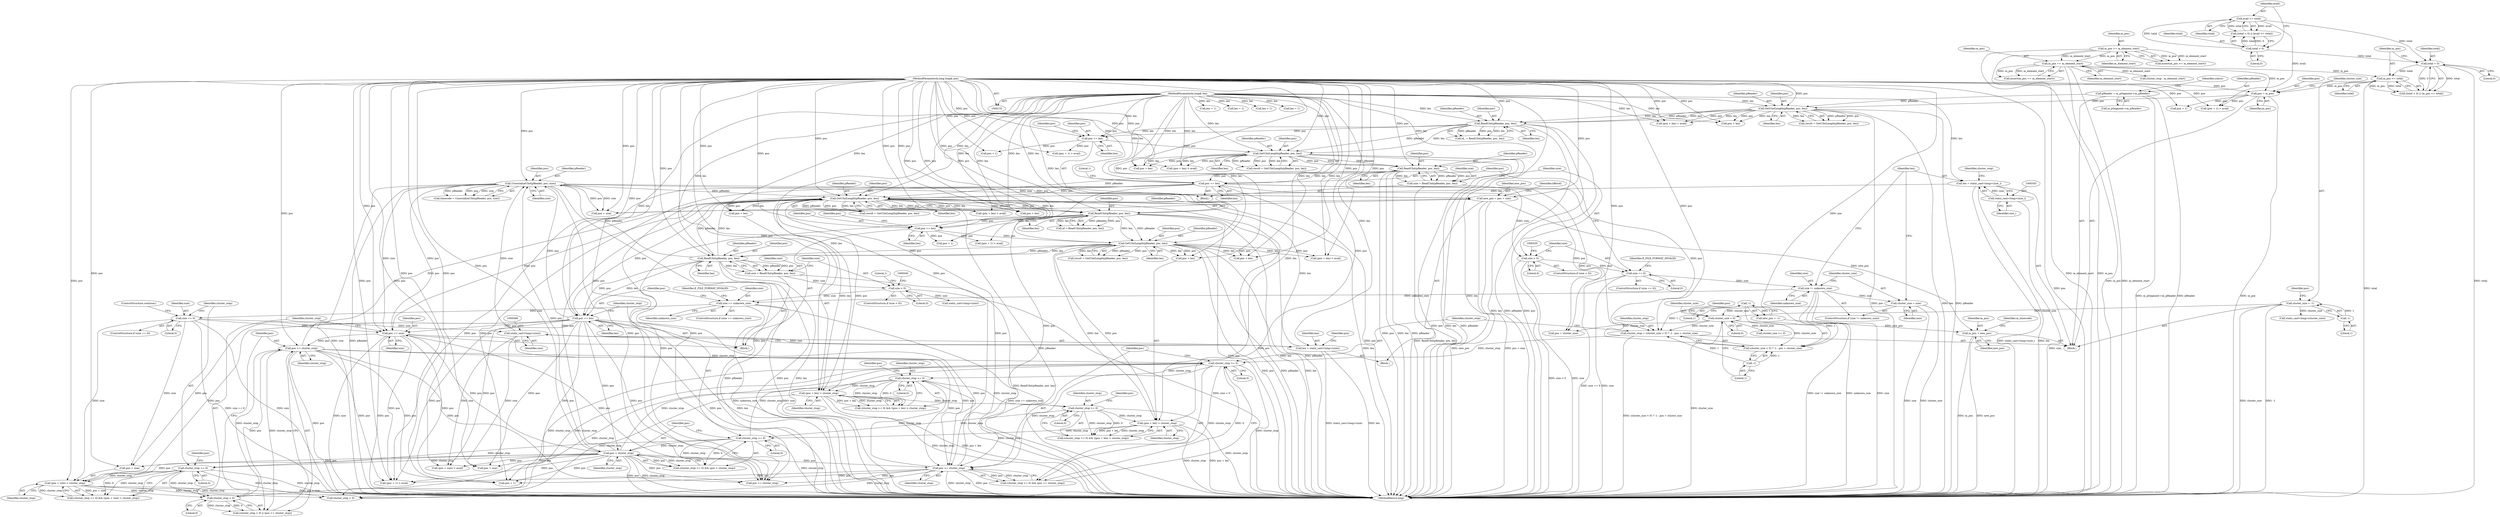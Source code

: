 digraph "1_Android_cc274e2abe8b2a6698a5c47d8aa4bb45f1f9538d_28@integer" {
"1000612" [label="(Call,new_pos = pos + size)"];
"1000600" [label="(Call,UnserializeUInt(pReader, pos, size))"];
"1000530" [label="(Call,ReadUInt(pReader, pos, len))"];
"1000489" [label="(Call,GetUIntLength(pReader, pos, len))"];
"1000444" [label="(Call,ReadUInt(pReader, pos, len))"];
"1000403" [label="(Call,GetUIntLength(pReader, pos, len))"];
"1000310" [label="(Call,ReadUInt(pReader, pos, len))"];
"1000281" [label="(Call,GetUIntLength(pReader, pos, len))"];
"1000246" [label="(Call,ReadUInt(pReader, pos, len))"];
"1000217" [label="(Call,GetUIntLength(pReader, pos, len))"];
"1000156" [label="(Call,pReader = m_pSegment->m_pReader)"];
"1000133" [label="(MethodParameterIn,long long& pos)"];
"1000193" [label="(Call,pos = m_pos)"];
"1000190" [label="(Call,m_pos <= total)"];
"1000149" [label="(Call,m_pos == m_element_start)"];
"1000139" [label="(Call,m_pos >= m_element_start)"];
"1000187" [label="(Call,total < 0)"];
"1000182" [label="(Call,avail <= total)"];
"1000179" [label="(Call,total < 0)"];
"1000134" [label="(MethodParameterIn,long& len)"];
"1000264" [label="(Call,pos += len)"];
"1000640" [label="(Call,pos += size)"];
"1000564" [label="(Call,size == 0)"];
"1000545" [label="(Call,size == unknown_size)"];
"1000535" [label="(Call,size < 0)"];
"1000528" [label="(Call,size = ReadUInt(pReader, pos, len))"];
"1000334" [label="(Call,size != unknown_size)"];
"1000323" [label="(Call,size == 0)"];
"1000315" [label="(Call,size < 0)"];
"1000308" [label="(Call,size = ReadUInt(pReader, pos, len))"];
"1000558" [label="(Call,pos > cluster_stop)"];
"1000550" [label="(Call,pos += len)"];
"1000555" [label="(Call,cluster_stop >= 0)"];
"1000512" [label="(Call,(pos + len) > cluster_stop)"];
"1000509" [label="(Call,cluster_stop >= 0)"];
"1000423" [label="(Call,cluster_stop >= 0)"];
"1000381" [label="(Call,cluster_stop >= 0)"];
"1000648" [label="(Call,pos <= cluster_stop)"];
"1000645" [label="(Call,cluster_stop < 0)"];
"1000570" [label="(Call,cluster_stop >= 0)"];
"1000573" [label="(Call,(pos + size) > cluster_stop)"];
"1000366" [label="(Call,cluster_stop = (cluster_size < 0) ? -1 : pos + cluster_size)"];
"1000372" [label="(Call,-1)"];
"1000359" [label="(Call,-1)"];
"1000328" [label="(Call,pos += len)"];
"1000369" [label="(Call,cluster_size < 0)"];
"1000337" [label="(Call,cluster_size = size)"];
"1000197" [label="(Call,cluster_size = -1)"];
"1000199" [label="(Call,-1)"];
"1000384" [label="(Call,pos >= cluster_stop)"];
"1000426" [label="(Call,(pos + len) > cluster_stop)"];
"1000585" [label="(Call,len = static_cast<long>(size))"];
"1000587" [label="(Call,static_cast<long>(size))"];
"1000340" [label="(Call,len = static_cast<long>(size_))"];
"1000342" [label="(Call,static_cast<long>(size_))"];
"1000472" [label="(Call,pos += len)"];
"1000670" [label="(Call,m_pos = new_pos)"];
"1000249" [label="(Identifier,len)"];
"1000189" [label="(Literal,0)"];
"1000265" [label="(Identifier,pos)"];
"1000482" [label="(Call,len = 1)"];
"1000382" [label="(Identifier,cluster_stop)"];
"1000274" [label="(Call,len = 1)"];
"1000401" [label="(Call,result = GetUIntLength(pReader, pos, len))"];
"1000308" [label="(Call,size = ReadUInt(pReader, pos, len))"];
"1000477" [label="(Call,pos + 1)"];
"1000199" [label="(Call,-1)"];
"1000509" [label="(Call,cluster_stop >= 0)"];
"1000672" [label="(Identifier,new_pos)"];
"1000340" [label="(Call,len = static_cast<long>(size_))"];
"1000197" [label="(Call,cluster_size = -1)"];
"1000547" [label="(Identifier,unknown_size)"];
"1000533" [label="(Identifier,len)"];
"1000371" [label="(Literal,0)"];
"1000375" [label="(Identifier,pos)"];
"1000180" [label="(Identifier,total)"];
"1000551" [label="(Identifier,pos)"];
"1000514" [label="(Identifier,pos)"];
"1000528" [label="(Call,size = ReadUInt(pReader, pos, len))"];
"1000191" [label="(Identifier,m_pos)"];
"1000573" [label="(Call,(pos + size) > cluster_stop)"];
"1000487" [label="(Call,result = GetUIntLength(pReader, pos, len))"];
"1000555" [label="(Call,cluster_stop >= 0)"];
"1000187" [label="(Call,total < 0)"];
"1000383" [label="(Literal,0)"];
"1000577" [label="(Identifier,cluster_stop)"];
"1000492" [label="(Identifier,len)"];
"1000532" [label="(Identifier,pos)"];
"1000158" [label="(Call,m_pSegment->m_pReader)"];
"1000586" [label="(Identifier,len)"];
"1000313" [label="(Identifier,len)"];
"1000336" [label="(Identifier,unknown_size)"];
"1000218" [label="(Identifier,pReader)"];
"1000360" [label="(Literal,1)"];
"1000403" [label="(Call,GetUIntLength(pReader, pos, len))"];
"1000134" [label="(MethodParameterIn,long& len)"];
"1000601" [label="(Identifier,pReader)"];
"1000444" [label="(Call,ReadUInt(pReader, pos, len))"];
"1000330" [label="(Identifier,len)"];
"1000491" [label="(Identifier,pos)"];
"1000139" [label="(Call,m_pos >= m_element_start)"];
"1000314" [label="(ControlStructure,if (size < 0))"];
"1000309" [label="(Identifier,size)"];
"1000614" [label="(Call,pos + size)"];
"1000188" [label="(Identifier,total)"];
"1000591" [label="(Call,(pos + size) > avail)"];
"1000530" [label="(Call,ReadUInt(pReader, pos, len))"];
"1000650" [label="(Identifier,cluster_stop)"];
"1000645" [label="(Call,cluster_stop < 0)"];
"1000513" [label="(Call,pos + len)"];
"1000204" [label="(Call,pos + 1)"];
"1000182" [label="(Call,avail <= total)"];
"1000405" [label="(Identifier,pos)"];
"1000179" [label="(Call,total < 0)"];
"1000359" [label="(Call,-1)"];
"1000435" [label="(Call,pos + len)"];
"1000587" [label="(Call,static_cast<long>(size))"];
"1000478" [label="(Identifier,pos)"];
"1000266" [label="(Identifier,len)"];
"1000565" [label="(Identifier,size)"];
"1000569" [label="(Call,(cluster_stop >= 0) && ((pos + size) > cluster_stop))"];
"1000205" [label="(Identifier,pos)"];
"1000640" [label="(Call,pos += size)"];
"1000311" [label="(Identifier,pReader)"];
"1000603" [label="(Identifier,size)"];
"1000236" [label="(Call,(pos + len) > avail)"];
"1000178" [label="(Call,(total < 0) || (avail <= total))"];
"1000319" [label="(Call,static_cast<long>(cluster_size))"];
"1000422" [label="(Call,(cluster_stop >= 0) && ((pos + len) > cluster_stop))"];
"1000323" [label="(Call,size == 0)"];
"1000677" [label="(Call,cluster_size >= 0)"];
"1000428" [label="(Identifier,pos)"];
"1000531" [label="(Identifier,pReader)"];
"1000536" [label="(Identifier,size)"];
"1000322" [label="(ControlStructure,if (size == 0))"];
"1000150" [label="(Identifier,m_pos)"];
"1000434" [label="(Call,(pos + len) > avail)"];
"1000389" [label="(Call,(pos + 1) > avail)"];
"1000575" [label="(Identifier,pos)"];
"1000370" [label="(Identifier,cluster_size)"];
"1000687" [label="(MethodReturn,long)"];
"1000200" [label="(Literal,1)"];
"1000366" [label="(Call,cluster_stop = (cluster_size < 0) ? -1 : pos + cluster_size)"];
"1000550" [label="(Call,pos += len)"];
"1000546" [label="(Identifier,size)"];
"1000246" [label="(Call,ReadUInt(pReader, pos, len))"];
"1000165" [label="(Identifier,status)"];
"1000217" [label="(Call,GetUIntLength(pReader, pos, len))"];
"1000618" [label="(Identifier,bBlock)"];
"1000344" [label="(Identifier,size_)"];
"1000535" [label="(Call,size < 0)"];
"1000642" [label="(Identifier,size)"];
"1000671" [label="(Identifier,m_pos)"];
"1000201" [label="(Block,)"];
"1000682" [label="(Call,cluster_stop - m_element_start)"];
"1000674" [label="(Identifier,m_timecode)"];
"1000209" [label="(Call,len = 1)"];
"1000329" [label="(Identifier,pos)"];
"1000357" [label="(Call,new_pos = -1)"];
"1000593" [label="(Identifier,pos)"];
"1000613" [label="(Identifier,new_pos)"];
"1000589" [label="(Identifier,size)"];
"1000521" [label="(Call,pos + len)"];
"1000386" [label="(Identifier,cluster_stop)"];
"1000430" [label="(Identifier,cluster_stop)"];
"1000373" [label="(Literal,1)"];
"1000474" [label="(Identifier,len)"];
"1000140" [label="(Identifier,m_pos)"];
"1000446" [label="(Identifier,pos)"];
"1000559" [label="(Identifier,pos)"];
"1000324" [label="(Identifier,size)"];
"1000268" [label="(Call,(pos + 1) > avail)"];
"1000571" [label="(Identifier,cluster_stop)"];
"1000385" [label="(Identifier,pos)"];
"1000184" [label="(Identifier,total)"];
"1000529" [label="(Identifier,size)"];
"1000312" [label="(Identifier,pos)"];
"1000644" [label="(Call,(cluster_stop < 0) || (pos <= cluster_stop))"];
"1000395" [label="(Call,len = 1)"];
"1000279" [label="(Call,result = GetUIntLength(pReader, pos, len))"];
"1000368" [label="(Call,(cluster_size < 0) ? -1 : pos + cluster_size)"];
"1000244" [label="(Call,id_ = ReadUInt(pReader, pos, len))"];
"1000151" [label="(Identifier,m_element_start)"];
"1000315" [label="(Call,size < 0)"];
"1000237" [label="(Call,pos + len)"];
"1000332" [label="(Literal,1)"];
"1000264" [label="(Call,pos += len)"];
"1000537" [label="(Literal,0)"];
"1000374" [label="(Call,pos + cluster_size)"];
"1000425" [label="(Literal,0)"];
"1000325" [label="(Literal,0)"];
"1000585" [label="(Call,len = static_cast<long>(size))"];
"1000270" [label="(Identifier,pos)"];
"1000380" [label="(Call,(cluster_stop >= 0) && (pos >= cluster_stop))"];
"1000564" [label="(Call,size == 0)"];
"1000426" [label="(Call,(pos + len) > cluster_stop)"];
"1000570" [label="(Call,cluster_stop >= 0)"];
"1000133" [label="(MethodParameterIn,long long& pos)"];
"1000141" [label="(Identifier,m_element_start)"];
"1000193" [label="(Call,pos = m_pos)"];
"1000520" [label="(Call,(pos + len) > avail)"];
"1000328" [label="(Call,pos += len)"];
"1000300" [label="(Call,(pos + len) > avail)"];
"1000511" [label="(Literal,0)"];
"1000190" [label="(Call,m_pos <= total)"];
"1000516" [label="(Identifier,cluster_stop)"];
"1000186" [label="(Call,(total < 0) || (m_pos <= total))"];
"1000342" [label="(Call,static_cast<long>(size_))"];
"1000156" [label="(Call,pReader = m_pSegment->m_pReader)"];
"1000406" [label="(Identifier,len)"];
"1000510" [label="(Identifier,cluster_stop)"];
"1000489" [label="(Call,GetUIntLength(pReader, pos, len))"];
"1000335" [label="(Identifier,size)"];
"1000198" [label="(Identifier,cluster_size)"];
"1000192" [label="(Identifier,total)"];
"1000656" [label="(Call,pos <= cluster_stop)"];
"1000310" [label="(Call,ReadUInt(pReader, pos, len))"];
"1000195" [label="(Identifier,m_pos)"];
"1000183" [label="(Identifier,avail)"];
"1000670" [label="(Call,m_pos = new_pos)"];
"1000334" [label="(Call,size != unknown_size)"];
"1000317" [label="(Literal,0)"];
"1000442" [label="(Call,id = ReadUInt(pReader, pos, len))"];
"1000203" [label="(Call,(pos + 1) > avail)"];
"1000574" [label="(Call,pos + size)"];
"1000646" [label="(Identifier,cluster_stop)"];
"1000584" [label="(Block,)"];
"1000316" [label="(Identifier,size)"];
"1000423" [label="(Call,cluster_stop >= 0)"];
"1000248" [label="(Identifier,pos)"];
"1000549" [label="(Identifier,E_FILE_FORMAT_INVALID)"];
"1000338" [label="(Identifier,cluster_size)"];
"1000327" [label="(Identifier,E_FILE_FORMAT_INVALID)"];
"1000556" [label="(Identifier,cluster_stop)"];
"1000641" [label="(Identifier,pos)"];
"1000648" [label="(Call,pos <= cluster_stop)"];
"1000558" [label="(Call,pos > cluster_stop)"];
"1000283" [label="(Identifier,pos)"];
"1000247" [label="(Identifier,pReader)"];
"1000476" [label="(Call,(pos + 1) > avail)"];
"1000563" [label="(ControlStructure,if (size == 0))"];
"1000220" [label="(Identifier,len)"];
"1000138" [label="(Call,assert(m_pos >= m_element_start))"];
"1000600" [label="(Call,UnserializeUInt(pReader, pos, size))"];
"1000219" [label="(Identifier,pos)"];
"1000539" [label="(Call,static_cast<long>(size))"];
"1000602" [label="(Identifier,pos)"];
"1000157" [label="(Identifier,pReader)"];
"1000557" [label="(Literal,0)"];
"1000545" [label="(Call,size == unknown_size)"];
"1000347" [label="(Identifier,cluster_stop)"];
"1000333" [label="(ControlStructure,if (size != unknown_size))"];
"1000447" [label="(Identifier,len)"];
"1000554" [label="(Call,(cluster_stop >= 0) && (pos > cluster_stop))"];
"1000194" [label="(Identifier,pos)"];
"1000560" [label="(Identifier,cluster_stop)"];
"1000369" [label="(Call,cluster_size < 0)"];
"1000649" [label="(Identifier,pos)"];
"1000647" [label="(Literal,0)"];
"1000284" [label="(Identifier,len)"];
"1000512" [label="(Call,(pos + len) > cluster_stop)"];
"1000534" [label="(ControlStructure,if (size < 0))"];
"1000135" [label="(Block,)"];
"1000424" [label="(Identifier,cluster_stop)"];
"1000427" [label="(Call,pos + len)"];
"1000552" [label="(Identifier,len)"];
"1000301" [label="(Call,pos + len)"];
"1000281" [label="(Call,GetUIntLength(pReader, pos, len))"];
"1000390" [label="(Call,pos + 1)"];
"1000269" [label="(Call,pos + 1)"];
"1000367" [label="(Identifier,cluster_stop)"];
"1000282" [label="(Identifier,pReader)"];
"1000149" [label="(Call,m_pos == m_element_start)"];
"1000566" [label="(Literal,0)"];
"1000339" [label="(Identifier,size)"];
"1000598" [label="(Call,timecode = UnserializeUInt(pReader, pos, size))"];
"1000544" [label="(ControlStructure,if (size == unknown_size))"];
"1000592" [label="(Call,pos + size)"];
"1000378" [label="(Block,)"];
"1000472" [label="(Call,pos += len)"];
"1000445" [label="(Identifier,pReader)"];
"1000337" [label="(Call,cluster_size = size)"];
"1000372" [label="(Call,-1)"];
"1000181" [label="(Literal,0)"];
"1000404" [label="(Identifier,pReader)"];
"1000612" [label="(Call,new_pos = pos + size)"];
"1000543" [label="(Literal,1)"];
"1000384" [label="(Call,pos >= cluster_stop)"];
"1000341" [label="(Identifier,len)"];
"1000381" [label="(Call,cluster_stop >= 0)"];
"1000508" [label="(Call,(cluster_stop >= 0) && ((pos + len) > cluster_stop))"];
"1000148" [label="(Call,assert(m_pos == m_element_start))"];
"1000572" [label="(Literal,0)"];
"1000567" [label="(ControlStructure,continue;)"];
"1000473" [label="(Identifier,pos)"];
"1000653" [label="(Call,cluster_stop < 0)"];
"1000215" [label="(Call,result = GetUIntLength(pReader, pos, len))"];
"1000490" [label="(Identifier,pReader)"];
"1000612" -> "1000584"  [label="AST: "];
"1000612" -> "1000614"  [label="CFG: "];
"1000613" -> "1000612"  [label="AST: "];
"1000614" -> "1000612"  [label="AST: "];
"1000618" -> "1000612"  [label="CFG: "];
"1000612" -> "1000687"  [label="DDG: pos + size"];
"1000612" -> "1000687"  [label="DDG: new_pos"];
"1000600" -> "1000612"  [label="DDG: pos"];
"1000600" -> "1000612"  [label="DDG: size"];
"1000133" -> "1000612"  [label="DDG: pos"];
"1000612" -> "1000670"  [label="DDG: new_pos"];
"1000600" -> "1000598"  [label="AST: "];
"1000600" -> "1000603"  [label="CFG: "];
"1000601" -> "1000600"  [label="AST: "];
"1000602" -> "1000600"  [label="AST: "];
"1000603" -> "1000600"  [label="AST: "];
"1000598" -> "1000600"  [label="CFG: "];
"1000600" -> "1000687"  [label="DDG: pos"];
"1000600" -> "1000687"  [label="DDG: size"];
"1000600" -> "1000687"  [label="DDG: pReader"];
"1000600" -> "1000403"  [label="DDG: pReader"];
"1000600" -> "1000598"  [label="DDG: pReader"];
"1000600" -> "1000598"  [label="DDG: pos"];
"1000600" -> "1000598"  [label="DDG: size"];
"1000530" -> "1000600"  [label="DDG: pReader"];
"1000133" -> "1000600"  [label="DDG: pos"];
"1000558" -> "1000600"  [label="DDG: pos"];
"1000550" -> "1000600"  [label="DDG: pos"];
"1000587" -> "1000600"  [label="DDG: size"];
"1000600" -> "1000614"  [label="DDG: pos"];
"1000600" -> "1000614"  [label="DDG: size"];
"1000600" -> "1000640"  [label="DDG: size"];
"1000600" -> "1000640"  [label="DDG: pos"];
"1000600" -> "1000656"  [label="DDG: pos"];
"1000530" -> "1000528"  [label="AST: "];
"1000530" -> "1000533"  [label="CFG: "];
"1000531" -> "1000530"  [label="AST: "];
"1000532" -> "1000530"  [label="AST: "];
"1000533" -> "1000530"  [label="AST: "];
"1000528" -> "1000530"  [label="CFG: "];
"1000530" -> "1000687"  [label="DDG: len"];
"1000530" -> "1000687"  [label="DDG: pReader"];
"1000530" -> "1000687"  [label="DDG: pos"];
"1000530" -> "1000403"  [label="DDG: pReader"];
"1000530" -> "1000403"  [label="DDG: len"];
"1000530" -> "1000528"  [label="DDG: pReader"];
"1000530" -> "1000528"  [label="DDG: pos"];
"1000530" -> "1000528"  [label="DDG: len"];
"1000489" -> "1000530"  [label="DDG: pReader"];
"1000489" -> "1000530"  [label="DDG: pos"];
"1000489" -> "1000530"  [label="DDG: len"];
"1000133" -> "1000530"  [label="DDG: pos"];
"1000134" -> "1000530"  [label="DDG: len"];
"1000530" -> "1000550"  [label="DDG: len"];
"1000530" -> "1000550"  [label="DDG: pos"];
"1000489" -> "1000487"  [label="AST: "];
"1000489" -> "1000492"  [label="CFG: "];
"1000490" -> "1000489"  [label="AST: "];
"1000491" -> "1000489"  [label="AST: "];
"1000492" -> "1000489"  [label="AST: "];
"1000487" -> "1000489"  [label="CFG: "];
"1000489" -> "1000687"  [label="DDG: pos"];
"1000489" -> "1000687"  [label="DDG: pReader"];
"1000489" -> "1000687"  [label="DDG: len"];
"1000489" -> "1000487"  [label="DDG: pReader"];
"1000489" -> "1000487"  [label="DDG: pos"];
"1000489" -> "1000487"  [label="DDG: len"];
"1000444" -> "1000489"  [label="DDG: pReader"];
"1000444" -> "1000489"  [label="DDG: len"];
"1000133" -> "1000489"  [label="DDG: pos"];
"1000472" -> "1000489"  [label="DDG: pos"];
"1000134" -> "1000489"  [label="DDG: len"];
"1000489" -> "1000512"  [label="DDG: pos"];
"1000489" -> "1000512"  [label="DDG: len"];
"1000489" -> "1000513"  [label="DDG: pos"];
"1000489" -> "1000513"  [label="DDG: len"];
"1000489" -> "1000520"  [label="DDG: pos"];
"1000489" -> "1000520"  [label="DDG: len"];
"1000489" -> "1000521"  [label="DDG: pos"];
"1000489" -> "1000521"  [label="DDG: len"];
"1000444" -> "1000442"  [label="AST: "];
"1000444" -> "1000447"  [label="CFG: "];
"1000445" -> "1000444"  [label="AST: "];
"1000446" -> "1000444"  [label="AST: "];
"1000447" -> "1000444"  [label="AST: "];
"1000442" -> "1000444"  [label="CFG: "];
"1000444" -> "1000687"  [label="DDG: pos"];
"1000444" -> "1000687"  [label="DDG: len"];
"1000444" -> "1000687"  [label="DDG: pReader"];
"1000444" -> "1000442"  [label="DDG: pReader"];
"1000444" -> "1000442"  [label="DDG: pos"];
"1000444" -> "1000442"  [label="DDG: len"];
"1000403" -> "1000444"  [label="DDG: pReader"];
"1000403" -> "1000444"  [label="DDG: pos"];
"1000403" -> "1000444"  [label="DDG: len"];
"1000133" -> "1000444"  [label="DDG: pos"];
"1000134" -> "1000444"  [label="DDG: len"];
"1000444" -> "1000472"  [label="DDG: len"];
"1000444" -> "1000472"  [label="DDG: pos"];
"1000444" -> "1000656"  [label="DDG: pos"];
"1000403" -> "1000401"  [label="AST: "];
"1000403" -> "1000406"  [label="CFG: "];
"1000404" -> "1000403"  [label="AST: "];
"1000405" -> "1000403"  [label="AST: "];
"1000406" -> "1000403"  [label="AST: "];
"1000401" -> "1000403"  [label="CFG: "];
"1000403" -> "1000687"  [label="DDG: pos"];
"1000403" -> "1000687"  [label="DDG: pReader"];
"1000403" -> "1000687"  [label="DDG: len"];
"1000403" -> "1000401"  [label="DDG: pReader"];
"1000403" -> "1000401"  [label="DDG: pos"];
"1000403" -> "1000401"  [label="DDG: len"];
"1000310" -> "1000403"  [label="DDG: pReader"];
"1000133" -> "1000403"  [label="DDG: pos"];
"1000640" -> "1000403"  [label="DDG: pos"];
"1000648" -> "1000403"  [label="DDG: pos"];
"1000384" -> "1000403"  [label="DDG: pos"];
"1000558" -> "1000403"  [label="DDG: pos"];
"1000328" -> "1000403"  [label="DDG: pos"];
"1000550" -> "1000403"  [label="DDG: pos"];
"1000585" -> "1000403"  [label="DDG: len"];
"1000340" -> "1000403"  [label="DDG: len"];
"1000134" -> "1000403"  [label="DDG: len"];
"1000403" -> "1000426"  [label="DDG: pos"];
"1000403" -> "1000426"  [label="DDG: len"];
"1000403" -> "1000427"  [label="DDG: pos"];
"1000403" -> "1000427"  [label="DDG: len"];
"1000403" -> "1000434"  [label="DDG: pos"];
"1000403" -> "1000434"  [label="DDG: len"];
"1000403" -> "1000435"  [label="DDG: pos"];
"1000403" -> "1000435"  [label="DDG: len"];
"1000310" -> "1000308"  [label="AST: "];
"1000310" -> "1000313"  [label="CFG: "];
"1000311" -> "1000310"  [label="AST: "];
"1000312" -> "1000310"  [label="AST: "];
"1000313" -> "1000310"  [label="AST: "];
"1000308" -> "1000310"  [label="CFG: "];
"1000310" -> "1000687"  [label="DDG: pos"];
"1000310" -> "1000687"  [label="DDG: len"];
"1000310" -> "1000687"  [label="DDG: pReader"];
"1000310" -> "1000308"  [label="DDG: pReader"];
"1000310" -> "1000308"  [label="DDG: pos"];
"1000310" -> "1000308"  [label="DDG: len"];
"1000281" -> "1000310"  [label="DDG: pReader"];
"1000281" -> "1000310"  [label="DDG: pos"];
"1000281" -> "1000310"  [label="DDG: len"];
"1000133" -> "1000310"  [label="DDG: pos"];
"1000134" -> "1000310"  [label="DDG: len"];
"1000310" -> "1000328"  [label="DDG: len"];
"1000310" -> "1000328"  [label="DDG: pos"];
"1000281" -> "1000279"  [label="AST: "];
"1000281" -> "1000284"  [label="CFG: "];
"1000282" -> "1000281"  [label="AST: "];
"1000283" -> "1000281"  [label="AST: "];
"1000284" -> "1000281"  [label="AST: "];
"1000279" -> "1000281"  [label="CFG: "];
"1000281" -> "1000687"  [label="DDG: pReader"];
"1000281" -> "1000687"  [label="DDG: len"];
"1000281" -> "1000687"  [label="DDG: pos"];
"1000281" -> "1000279"  [label="DDG: pReader"];
"1000281" -> "1000279"  [label="DDG: pos"];
"1000281" -> "1000279"  [label="DDG: len"];
"1000246" -> "1000281"  [label="DDG: pReader"];
"1000246" -> "1000281"  [label="DDG: len"];
"1000133" -> "1000281"  [label="DDG: pos"];
"1000264" -> "1000281"  [label="DDG: pos"];
"1000134" -> "1000281"  [label="DDG: len"];
"1000281" -> "1000300"  [label="DDG: pos"];
"1000281" -> "1000300"  [label="DDG: len"];
"1000281" -> "1000301"  [label="DDG: pos"];
"1000281" -> "1000301"  [label="DDG: len"];
"1000246" -> "1000244"  [label="AST: "];
"1000246" -> "1000249"  [label="CFG: "];
"1000247" -> "1000246"  [label="AST: "];
"1000248" -> "1000246"  [label="AST: "];
"1000249" -> "1000246"  [label="AST: "];
"1000244" -> "1000246"  [label="CFG: "];
"1000246" -> "1000687"  [label="DDG: pos"];
"1000246" -> "1000687"  [label="DDG: pReader"];
"1000246" -> "1000687"  [label="DDG: len"];
"1000246" -> "1000244"  [label="DDG: pReader"];
"1000246" -> "1000244"  [label="DDG: pos"];
"1000246" -> "1000244"  [label="DDG: len"];
"1000217" -> "1000246"  [label="DDG: pReader"];
"1000217" -> "1000246"  [label="DDG: pos"];
"1000217" -> "1000246"  [label="DDG: len"];
"1000133" -> "1000246"  [label="DDG: pos"];
"1000134" -> "1000246"  [label="DDG: len"];
"1000246" -> "1000264"  [label="DDG: len"];
"1000246" -> "1000264"  [label="DDG: pos"];
"1000217" -> "1000215"  [label="AST: "];
"1000217" -> "1000220"  [label="CFG: "];
"1000218" -> "1000217"  [label="AST: "];
"1000219" -> "1000217"  [label="AST: "];
"1000220" -> "1000217"  [label="AST: "];
"1000215" -> "1000217"  [label="CFG: "];
"1000217" -> "1000687"  [label="DDG: pos"];
"1000217" -> "1000687"  [label="DDG: pReader"];
"1000217" -> "1000687"  [label="DDG: len"];
"1000217" -> "1000215"  [label="DDG: pReader"];
"1000217" -> "1000215"  [label="DDG: pos"];
"1000217" -> "1000215"  [label="DDG: len"];
"1000156" -> "1000217"  [label="DDG: pReader"];
"1000133" -> "1000217"  [label="DDG: pos"];
"1000193" -> "1000217"  [label="DDG: pos"];
"1000134" -> "1000217"  [label="DDG: len"];
"1000217" -> "1000236"  [label="DDG: pos"];
"1000217" -> "1000236"  [label="DDG: len"];
"1000217" -> "1000237"  [label="DDG: pos"];
"1000217" -> "1000237"  [label="DDG: len"];
"1000156" -> "1000135"  [label="AST: "];
"1000156" -> "1000158"  [label="CFG: "];
"1000157" -> "1000156"  [label="AST: "];
"1000158" -> "1000156"  [label="AST: "];
"1000165" -> "1000156"  [label="CFG: "];
"1000156" -> "1000687"  [label="DDG: pReader"];
"1000156" -> "1000687"  [label="DDG: m_pSegment->m_pReader"];
"1000133" -> "1000132"  [label="AST: "];
"1000133" -> "1000687"  [label="DDG: pos"];
"1000133" -> "1000193"  [label="DDG: pos"];
"1000133" -> "1000203"  [label="DDG: pos"];
"1000133" -> "1000204"  [label="DDG: pos"];
"1000133" -> "1000236"  [label="DDG: pos"];
"1000133" -> "1000237"  [label="DDG: pos"];
"1000133" -> "1000264"  [label="DDG: pos"];
"1000133" -> "1000268"  [label="DDG: pos"];
"1000133" -> "1000269"  [label="DDG: pos"];
"1000133" -> "1000300"  [label="DDG: pos"];
"1000133" -> "1000301"  [label="DDG: pos"];
"1000133" -> "1000328"  [label="DDG: pos"];
"1000133" -> "1000366"  [label="DDG: pos"];
"1000133" -> "1000368"  [label="DDG: pos"];
"1000133" -> "1000374"  [label="DDG: pos"];
"1000133" -> "1000384"  [label="DDG: pos"];
"1000133" -> "1000389"  [label="DDG: pos"];
"1000133" -> "1000390"  [label="DDG: pos"];
"1000133" -> "1000426"  [label="DDG: pos"];
"1000133" -> "1000427"  [label="DDG: pos"];
"1000133" -> "1000434"  [label="DDG: pos"];
"1000133" -> "1000435"  [label="DDG: pos"];
"1000133" -> "1000472"  [label="DDG: pos"];
"1000133" -> "1000476"  [label="DDG: pos"];
"1000133" -> "1000477"  [label="DDG: pos"];
"1000133" -> "1000512"  [label="DDG: pos"];
"1000133" -> "1000513"  [label="DDG: pos"];
"1000133" -> "1000520"  [label="DDG: pos"];
"1000133" -> "1000521"  [label="DDG: pos"];
"1000133" -> "1000550"  [label="DDG: pos"];
"1000133" -> "1000558"  [label="DDG: pos"];
"1000133" -> "1000573"  [label="DDG: pos"];
"1000133" -> "1000574"  [label="DDG: pos"];
"1000133" -> "1000591"  [label="DDG: pos"];
"1000133" -> "1000592"  [label="DDG: pos"];
"1000133" -> "1000614"  [label="DDG: pos"];
"1000133" -> "1000640"  [label="DDG: pos"];
"1000133" -> "1000648"  [label="DDG: pos"];
"1000133" -> "1000656"  [label="DDG: pos"];
"1000193" -> "1000135"  [label="AST: "];
"1000193" -> "1000195"  [label="CFG: "];
"1000194" -> "1000193"  [label="AST: "];
"1000195" -> "1000193"  [label="AST: "];
"1000198" -> "1000193"  [label="CFG: "];
"1000193" -> "1000687"  [label="DDG: m_pos"];
"1000190" -> "1000193"  [label="DDG: m_pos"];
"1000149" -> "1000193"  [label="DDG: m_pos"];
"1000193" -> "1000203"  [label="DDG: pos"];
"1000193" -> "1000204"  [label="DDG: pos"];
"1000190" -> "1000186"  [label="AST: "];
"1000190" -> "1000192"  [label="CFG: "];
"1000191" -> "1000190"  [label="AST: "];
"1000192" -> "1000190"  [label="AST: "];
"1000186" -> "1000190"  [label="CFG: "];
"1000190" -> "1000687"  [label="DDG: total"];
"1000190" -> "1000186"  [label="DDG: m_pos"];
"1000190" -> "1000186"  [label="DDG: total"];
"1000149" -> "1000190"  [label="DDG: m_pos"];
"1000187" -> "1000190"  [label="DDG: total"];
"1000149" -> "1000148"  [label="AST: "];
"1000149" -> "1000151"  [label="CFG: "];
"1000150" -> "1000149"  [label="AST: "];
"1000151" -> "1000149"  [label="AST: "];
"1000148" -> "1000149"  [label="CFG: "];
"1000149" -> "1000687"  [label="DDG: m_element_start"];
"1000149" -> "1000687"  [label="DDG: m_pos"];
"1000149" -> "1000148"  [label="DDG: m_pos"];
"1000149" -> "1000148"  [label="DDG: m_element_start"];
"1000139" -> "1000149"  [label="DDG: m_pos"];
"1000139" -> "1000149"  [label="DDG: m_element_start"];
"1000149" -> "1000682"  [label="DDG: m_element_start"];
"1000139" -> "1000138"  [label="AST: "];
"1000139" -> "1000141"  [label="CFG: "];
"1000140" -> "1000139"  [label="AST: "];
"1000141" -> "1000139"  [label="AST: "];
"1000138" -> "1000139"  [label="CFG: "];
"1000139" -> "1000687"  [label="DDG: m_element_start"];
"1000139" -> "1000687"  [label="DDG: m_pos"];
"1000139" -> "1000138"  [label="DDG: m_pos"];
"1000139" -> "1000138"  [label="DDG: m_element_start"];
"1000187" -> "1000186"  [label="AST: "];
"1000187" -> "1000189"  [label="CFG: "];
"1000188" -> "1000187"  [label="AST: "];
"1000189" -> "1000187"  [label="AST: "];
"1000191" -> "1000187"  [label="CFG: "];
"1000186" -> "1000187"  [label="CFG: "];
"1000187" -> "1000687"  [label="DDG: total"];
"1000187" -> "1000186"  [label="DDG: total"];
"1000187" -> "1000186"  [label="DDG: 0"];
"1000182" -> "1000187"  [label="DDG: total"];
"1000179" -> "1000187"  [label="DDG: total"];
"1000182" -> "1000178"  [label="AST: "];
"1000182" -> "1000184"  [label="CFG: "];
"1000183" -> "1000182"  [label="AST: "];
"1000184" -> "1000182"  [label="AST: "];
"1000178" -> "1000182"  [label="CFG: "];
"1000182" -> "1000178"  [label="DDG: avail"];
"1000182" -> "1000178"  [label="DDG: total"];
"1000179" -> "1000182"  [label="DDG: total"];
"1000182" -> "1000203"  [label="DDG: avail"];
"1000179" -> "1000178"  [label="AST: "];
"1000179" -> "1000181"  [label="CFG: "];
"1000180" -> "1000179"  [label="AST: "];
"1000181" -> "1000179"  [label="AST: "];
"1000183" -> "1000179"  [label="CFG: "];
"1000178" -> "1000179"  [label="CFG: "];
"1000179" -> "1000178"  [label="DDG: total"];
"1000179" -> "1000178"  [label="DDG: 0"];
"1000134" -> "1000132"  [label="AST: "];
"1000134" -> "1000687"  [label="DDG: len"];
"1000134" -> "1000209"  [label="DDG: len"];
"1000134" -> "1000236"  [label="DDG: len"];
"1000134" -> "1000237"  [label="DDG: len"];
"1000134" -> "1000264"  [label="DDG: len"];
"1000134" -> "1000274"  [label="DDG: len"];
"1000134" -> "1000300"  [label="DDG: len"];
"1000134" -> "1000301"  [label="DDG: len"];
"1000134" -> "1000328"  [label="DDG: len"];
"1000134" -> "1000340"  [label="DDG: len"];
"1000134" -> "1000395"  [label="DDG: len"];
"1000134" -> "1000426"  [label="DDG: len"];
"1000134" -> "1000427"  [label="DDG: len"];
"1000134" -> "1000434"  [label="DDG: len"];
"1000134" -> "1000435"  [label="DDG: len"];
"1000134" -> "1000472"  [label="DDG: len"];
"1000134" -> "1000482"  [label="DDG: len"];
"1000134" -> "1000512"  [label="DDG: len"];
"1000134" -> "1000513"  [label="DDG: len"];
"1000134" -> "1000520"  [label="DDG: len"];
"1000134" -> "1000521"  [label="DDG: len"];
"1000134" -> "1000550"  [label="DDG: len"];
"1000134" -> "1000585"  [label="DDG: len"];
"1000264" -> "1000201"  [label="AST: "];
"1000264" -> "1000266"  [label="CFG: "];
"1000265" -> "1000264"  [label="AST: "];
"1000266" -> "1000264"  [label="AST: "];
"1000270" -> "1000264"  [label="CFG: "];
"1000264" -> "1000268"  [label="DDG: pos"];
"1000264" -> "1000269"  [label="DDG: pos"];
"1000640" -> "1000378"  [label="AST: "];
"1000640" -> "1000642"  [label="CFG: "];
"1000641" -> "1000640"  [label="AST: "];
"1000642" -> "1000640"  [label="AST: "];
"1000646" -> "1000640"  [label="CFG: "];
"1000640" -> "1000687"  [label="DDG: pos"];
"1000640" -> "1000687"  [label="DDG: size"];
"1000640" -> "1000384"  [label="DDG: pos"];
"1000640" -> "1000389"  [label="DDG: pos"];
"1000640" -> "1000390"  [label="DDG: pos"];
"1000564" -> "1000640"  [label="DDG: size"];
"1000558" -> "1000640"  [label="DDG: pos"];
"1000550" -> "1000640"  [label="DDG: pos"];
"1000640" -> "1000648"  [label="DDG: pos"];
"1000640" -> "1000656"  [label="DDG: pos"];
"1000564" -> "1000563"  [label="AST: "];
"1000564" -> "1000566"  [label="CFG: "];
"1000565" -> "1000564"  [label="AST: "];
"1000566" -> "1000564"  [label="AST: "];
"1000567" -> "1000564"  [label="CFG: "];
"1000571" -> "1000564"  [label="CFG: "];
"1000564" -> "1000687"  [label="DDG: size"];
"1000564" -> "1000687"  [label="DDG: size == 0"];
"1000545" -> "1000564"  [label="DDG: size"];
"1000564" -> "1000573"  [label="DDG: size"];
"1000564" -> "1000574"  [label="DDG: size"];
"1000564" -> "1000587"  [label="DDG: size"];
"1000545" -> "1000544"  [label="AST: "];
"1000545" -> "1000547"  [label="CFG: "];
"1000546" -> "1000545"  [label="AST: "];
"1000547" -> "1000545"  [label="AST: "];
"1000549" -> "1000545"  [label="CFG: "];
"1000551" -> "1000545"  [label="CFG: "];
"1000545" -> "1000687"  [label="DDG: size"];
"1000545" -> "1000687"  [label="DDG: size == unknown_size"];
"1000545" -> "1000687"  [label="DDG: unknown_size"];
"1000535" -> "1000545"  [label="DDG: size"];
"1000334" -> "1000545"  [label="DDG: unknown_size"];
"1000535" -> "1000534"  [label="AST: "];
"1000535" -> "1000537"  [label="CFG: "];
"1000536" -> "1000535"  [label="AST: "];
"1000537" -> "1000535"  [label="AST: "];
"1000540" -> "1000535"  [label="CFG: "];
"1000543" -> "1000535"  [label="CFG: "];
"1000535" -> "1000687"  [label="DDG: size < 0"];
"1000528" -> "1000535"  [label="DDG: size"];
"1000535" -> "1000539"  [label="DDG: size"];
"1000528" -> "1000378"  [label="AST: "];
"1000529" -> "1000528"  [label="AST: "];
"1000536" -> "1000528"  [label="CFG: "];
"1000528" -> "1000687"  [label="DDG: ReadUInt(pReader, pos, len)"];
"1000334" -> "1000333"  [label="AST: "];
"1000334" -> "1000336"  [label="CFG: "];
"1000335" -> "1000334"  [label="AST: "];
"1000336" -> "1000334"  [label="AST: "];
"1000338" -> "1000334"  [label="CFG: "];
"1000341" -> "1000334"  [label="CFG: "];
"1000334" -> "1000687"  [label="DDG: size != unknown_size"];
"1000334" -> "1000687"  [label="DDG: unknown_size"];
"1000334" -> "1000687"  [label="DDG: size"];
"1000323" -> "1000334"  [label="DDG: size"];
"1000334" -> "1000337"  [label="DDG: size"];
"1000323" -> "1000322"  [label="AST: "];
"1000323" -> "1000325"  [label="CFG: "];
"1000324" -> "1000323"  [label="AST: "];
"1000325" -> "1000323"  [label="AST: "];
"1000327" -> "1000323"  [label="CFG: "];
"1000329" -> "1000323"  [label="CFG: "];
"1000323" -> "1000687"  [label="DDG: size"];
"1000323" -> "1000687"  [label="DDG: size == 0"];
"1000315" -> "1000323"  [label="DDG: size"];
"1000315" -> "1000314"  [label="AST: "];
"1000315" -> "1000317"  [label="CFG: "];
"1000316" -> "1000315"  [label="AST: "];
"1000317" -> "1000315"  [label="AST: "];
"1000320" -> "1000315"  [label="CFG: "];
"1000324" -> "1000315"  [label="CFG: "];
"1000315" -> "1000687"  [label="DDG: size < 0"];
"1000315" -> "1000687"  [label="DDG: size"];
"1000308" -> "1000315"  [label="DDG: size"];
"1000308" -> "1000201"  [label="AST: "];
"1000309" -> "1000308"  [label="AST: "];
"1000316" -> "1000308"  [label="CFG: "];
"1000308" -> "1000687"  [label="DDG: ReadUInt(pReader, pos, len)"];
"1000558" -> "1000554"  [label="AST: "];
"1000558" -> "1000560"  [label="CFG: "];
"1000559" -> "1000558"  [label="AST: "];
"1000560" -> "1000558"  [label="AST: "];
"1000554" -> "1000558"  [label="CFG: "];
"1000558" -> "1000687"  [label="DDG: cluster_stop"];
"1000558" -> "1000687"  [label="DDG: pos"];
"1000558" -> "1000381"  [label="DDG: cluster_stop"];
"1000558" -> "1000384"  [label="DDG: pos"];
"1000558" -> "1000389"  [label="DDG: pos"];
"1000558" -> "1000390"  [label="DDG: pos"];
"1000558" -> "1000554"  [label="DDG: pos"];
"1000558" -> "1000554"  [label="DDG: cluster_stop"];
"1000550" -> "1000558"  [label="DDG: pos"];
"1000555" -> "1000558"  [label="DDG: cluster_stop"];
"1000558" -> "1000570"  [label="DDG: cluster_stop"];
"1000558" -> "1000573"  [label="DDG: pos"];
"1000558" -> "1000574"  [label="DDG: pos"];
"1000558" -> "1000591"  [label="DDG: pos"];
"1000558" -> "1000592"  [label="DDG: pos"];
"1000558" -> "1000656"  [label="DDG: pos"];
"1000550" -> "1000378"  [label="AST: "];
"1000550" -> "1000552"  [label="CFG: "];
"1000551" -> "1000550"  [label="AST: "];
"1000552" -> "1000550"  [label="AST: "];
"1000556" -> "1000550"  [label="CFG: "];
"1000550" -> "1000687"  [label="DDG: pos"];
"1000550" -> "1000687"  [label="DDG: len"];
"1000550" -> "1000384"  [label="DDG: pos"];
"1000550" -> "1000389"  [label="DDG: pos"];
"1000550" -> "1000390"  [label="DDG: pos"];
"1000550" -> "1000573"  [label="DDG: pos"];
"1000550" -> "1000574"  [label="DDG: pos"];
"1000550" -> "1000591"  [label="DDG: pos"];
"1000550" -> "1000592"  [label="DDG: pos"];
"1000550" -> "1000656"  [label="DDG: pos"];
"1000555" -> "1000554"  [label="AST: "];
"1000555" -> "1000557"  [label="CFG: "];
"1000556" -> "1000555"  [label="AST: "];
"1000557" -> "1000555"  [label="AST: "];
"1000559" -> "1000555"  [label="CFG: "];
"1000554" -> "1000555"  [label="CFG: "];
"1000555" -> "1000687"  [label="DDG: cluster_stop"];
"1000555" -> "1000381"  [label="DDG: cluster_stop"];
"1000555" -> "1000554"  [label="DDG: cluster_stop"];
"1000555" -> "1000554"  [label="DDG: 0"];
"1000512" -> "1000555"  [label="DDG: cluster_stop"];
"1000509" -> "1000555"  [label="DDG: cluster_stop"];
"1000555" -> "1000570"  [label="DDG: cluster_stop"];
"1000512" -> "1000508"  [label="AST: "];
"1000512" -> "1000516"  [label="CFG: "];
"1000513" -> "1000512"  [label="AST: "];
"1000516" -> "1000512"  [label="AST: "];
"1000508" -> "1000512"  [label="CFG: "];
"1000512" -> "1000687"  [label="DDG: pos + len"];
"1000512" -> "1000687"  [label="DDG: cluster_stop"];
"1000512" -> "1000508"  [label="DDG: pos + len"];
"1000512" -> "1000508"  [label="DDG: cluster_stop"];
"1000509" -> "1000512"  [label="DDG: cluster_stop"];
"1000509" -> "1000508"  [label="AST: "];
"1000509" -> "1000511"  [label="CFG: "];
"1000510" -> "1000509"  [label="AST: "];
"1000511" -> "1000509"  [label="AST: "];
"1000514" -> "1000509"  [label="CFG: "];
"1000508" -> "1000509"  [label="CFG: "];
"1000509" -> "1000687"  [label="DDG: cluster_stop"];
"1000509" -> "1000508"  [label="DDG: cluster_stop"];
"1000509" -> "1000508"  [label="DDG: 0"];
"1000423" -> "1000509"  [label="DDG: cluster_stop"];
"1000426" -> "1000509"  [label="DDG: cluster_stop"];
"1000423" -> "1000422"  [label="AST: "];
"1000423" -> "1000425"  [label="CFG: "];
"1000424" -> "1000423"  [label="AST: "];
"1000425" -> "1000423"  [label="AST: "];
"1000428" -> "1000423"  [label="CFG: "];
"1000422" -> "1000423"  [label="CFG: "];
"1000423" -> "1000687"  [label="DDG: cluster_stop"];
"1000423" -> "1000422"  [label="DDG: cluster_stop"];
"1000423" -> "1000422"  [label="DDG: 0"];
"1000381" -> "1000423"  [label="DDG: cluster_stop"];
"1000384" -> "1000423"  [label="DDG: cluster_stop"];
"1000423" -> "1000426"  [label="DDG: cluster_stop"];
"1000423" -> "1000653"  [label="DDG: cluster_stop"];
"1000381" -> "1000380"  [label="AST: "];
"1000381" -> "1000383"  [label="CFG: "];
"1000382" -> "1000381"  [label="AST: "];
"1000383" -> "1000381"  [label="AST: "];
"1000385" -> "1000381"  [label="CFG: "];
"1000380" -> "1000381"  [label="CFG: "];
"1000381" -> "1000687"  [label="DDG: cluster_stop"];
"1000381" -> "1000380"  [label="DDG: cluster_stop"];
"1000381" -> "1000380"  [label="DDG: 0"];
"1000648" -> "1000381"  [label="DDG: cluster_stop"];
"1000645" -> "1000381"  [label="DDG: cluster_stop"];
"1000366" -> "1000381"  [label="DDG: cluster_stop"];
"1000381" -> "1000384"  [label="DDG: cluster_stop"];
"1000381" -> "1000653"  [label="DDG: cluster_stop"];
"1000648" -> "1000644"  [label="AST: "];
"1000648" -> "1000650"  [label="CFG: "];
"1000649" -> "1000648"  [label="AST: "];
"1000650" -> "1000648"  [label="AST: "];
"1000644" -> "1000648"  [label="CFG: "];
"1000648" -> "1000687"  [label="DDG: pos"];
"1000648" -> "1000384"  [label="DDG: pos"];
"1000648" -> "1000389"  [label="DDG: pos"];
"1000648" -> "1000390"  [label="DDG: pos"];
"1000648" -> "1000644"  [label="DDG: pos"];
"1000648" -> "1000644"  [label="DDG: cluster_stop"];
"1000645" -> "1000648"  [label="DDG: cluster_stop"];
"1000648" -> "1000656"  [label="DDG: pos"];
"1000645" -> "1000644"  [label="AST: "];
"1000645" -> "1000647"  [label="CFG: "];
"1000646" -> "1000645"  [label="AST: "];
"1000647" -> "1000645"  [label="AST: "];
"1000649" -> "1000645"  [label="CFG: "];
"1000644" -> "1000645"  [label="CFG: "];
"1000645" -> "1000644"  [label="DDG: cluster_stop"];
"1000645" -> "1000644"  [label="DDG: 0"];
"1000570" -> "1000645"  [label="DDG: cluster_stop"];
"1000573" -> "1000645"  [label="DDG: cluster_stop"];
"1000570" -> "1000569"  [label="AST: "];
"1000570" -> "1000572"  [label="CFG: "];
"1000571" -> "1000570"  [label="AST: "];
"1000572" -> "1000570"  [label="AST: "];
"1000575" -> "1000570"  [label="CFG: "];
"1000569" -> "1000570"  [label="CFG: "];
"1000570" -> "1000687"  [label="DDG: cluster_stop"];
"1000570" -> "1000569"  [label="DDG: cluster_stop"];
"1000570" -> "1000569"  [label="DDG: 0"];
"1000570" -> "1000573"  [label="DDG: cluster_stop"];
"1000570" -> "1000653"  [label="DDG: cluster_stop"];
"1000573" -> "1000569"  [label="AST: "];
"1000573" -> "1000577"  [label="CFG: "];
"1000574" -> "1000573"  [label="AST: "];
"1000577" -> "1000573"  [label="AST: "];
"1000569" -> "1000573"  [label="CFG: "];
"1000573" -> "1000687"  [label="DDG: cluster_stop"];
"1000573" -> "1000687"  [label="DDG: pos + size"];
"1000573" -> "1000569"  [label="DDG: pos + size"];
"1000573" -> "1000569"  [label="DDG: cluster_stop"];
"1000573" -> "1000653"  [label="DDG: cluster_stop"];
"1000366" -> "1000135"  [label="AST: "];
"1000366" -> "1000368"  [label="CFG: "];
"1000367" -> "1000366"  [label="AST: "];
"1000368" -> "1000366"  [label="AST: "];
"1000382" -> "1000366"  [label="CFG: "];
"1000366" -> "1000687"  [label="DDG: (cluster_size < 0) ? -1 : pos + cluster_size"];
"1000372" -> "1000366"  [label="DDG: 1"];
"1000359" -> "1000366"  [label="DDG: 1"];
"1000328" -> "1000366"  [label="DDG: pos"];
"1000369" -> "1000366"  [label="DDG: cluster_size"];
"1000372" -> "1000368"  [label="AST: "];
"1000372" -> "1000373"  [label="CFG: "];
"1000373" -> "1000372"  [label="AST: "];
"1000368" -> "1000372"  [label="CFG: "];
"1000372" -> "1000368"  [label="DDG: 1"];
"1000359" -> "1000357"  [label="AST: "];
"1000359" -> "1000360"  [label="CFG: "];
"1000360" -> "1000359"  [label="AST: "];
"1000357" -> "1000359"  [label="CFG: "];
"1000359" -> "1000357"  [label="DDG: 1"];
"1000359" -> "1000368"  [label="DDG: 1"];
"1000328" -> "1000201"  [label="AST: "];
"1000328" -> "1000330"  [label="CFG: "];
"1000329" -> "1000328"  [label="AST: "];
"1000330" -> "1000328"  [label="AST: "];
"1000332" -> "1000328"  [label="CFG: "];
"1000328" -> "1000687"  [label="DDG: pos"];
"1000328" -> "1000368"  [label="DDG: pos"];
"1000328" -> "1000374"  [label="DDG: pos"];
"1000328" -> "1000384"  [label="DDG: pos"];
"1000328" -> "1000389"  [label="DDG: pos"];
"1000328" -> "1000390"  [label="DDG: pos"];
"1000328" -> "1000656"  [label="DDG: pos"];
"1000369" -> "1000368"  [label="AST: "];
"1000369" -> "1000371"  [label="CFG: "];
"1000370" -> "1000369"  [label="AST: "];
"1000371" -> "1000369"  [label="AST: "];
"1000373" -> "1000369"  [label="CFG: "];
"1000375" -> "1000369"  [label="CFG: "];
"1000369" -> "1000687"  [label="DDG: cluster_size"];
"1000337" -> "1000369"  [label="DDG: cluster_size"];
"1000197" -> "1000369"  [label="DDG: cluster_size"];
"1000369" -> "1000368"  [label="DDG: cluster_size"];
"1000369" -> "1000374"  [label="DDG: cluster_size"];
"1000369" -> "1000677"  [label="DDG: cluster_size"];
"1000337" -> "1000333"  [label="AST: "];
"1000337" -> "1000339"  [label="CFG: "];
"1000338" -> "1000337"  [label="AST: "];
"1000339" -> "1000337"  [label="AST: "];
"1000341" -> "1000337"  [label="CFG: "];
"1000337" -> "1000687"  [label="DDG: size"];
"1000337" -> "1000687"  [label="DDG: cluster_size"];
"1000197" -> "1000135"  [label="AST: "];
"1000197" -> "1000199"  [label="CFG: "];
"1000198" -> "1000197"  [label="AST: "];
"1000199" -> "1000197"  [label="AST: "];
"1000205" -> "1000197"  [label="CFG: "];
"1000197" -> "1000687"  [label="DDG: -1"];
"1000197" -> "1000687"  [label="DDG: cluster_size"];
"1000199" -> "1000197"  [label="DDG: 1"];
"1000197" -> "1000319"  [label="DDG: cluster_size"];
"1000199" -> "1000200"  [label="CFG: "];
"1000200" -> "1000199"  [label="AST: "];
"1000384" -> "1000380"  [label="AST: "];
"1000384" -> "1000386"  [label="CFG: "];
"1000385" -> "1000384"  [label="AST: "];
"1000386" -> "1000384"  [label="AST: "];
"1000380" -> "1000384"  [label="CFG: "];
"1000384" -> "1000687"  [label="DDG: cluster_stop"];
"1000384" -> "1000687"  [label="DDG: pos"];
"1000384" -> "1000380"  [label="DDG: pos"];
"1000384" -> "1000380"  [label="DDG: cluster_stop"];
"1000384" -> "1000389"  [label="DDG: pos"];
"1000384" -> "1000390"  [label="DDG: pos"];
"1000384" -> "1000653"  [label="DDG: cluster_stop"];
"1000384" -> "1000656"  [label="DDG: pos"];
"1000426" -> "1000422"  [label="AST: "];
"1000426" -> "1000430"  [label="CFG: "];
"1000427" -> "1000426"  [label="AST: "];
"1000430" -> "1000426"  [label="AST: "];
"1000422" -> "1000426"  [label="CFG: "];
"1000426" -> "1000687"  [label="DDG: pos + len"];
"1000426" -> "1000687"  [label="DDG: cluster_stop"];
"1000426" -> "1000422"  [label="DDG: pos + len"];
"1000426" -> "1000422"  [label="DDG: cluster_stop"];
"1000426" -> "1000653"  [label="DDG: cluster_stop"];
"1000585" -> "1000584"  [label="AST: "];
"1000585" -> "1000587"  [label="CFG: "];
"1000586" -> "1000585"  [label="AST: "];
"1000587" -> "1000585"  [label="AST: "];
"1000593" -> "1000585"  [label="CFG: "];
"1000585" -> "1000687"  [label="DDG: len"];
"1000585" -> "1000687"  [label="DDG: static_cast<long>(size)"];
"1000587" -> "1000585"  [label="DDG: size"];
"1000587" -> "1000589"  [label="CFG: "];
"1000588" -> "1000587"  [label="AST: "];
"1000589" -> "1000587"  [label="AST: "];
"1000587" -> "1000591"  [label="DDG: size"];
"1000587" -> "1000592"  [label="DDG: size"];
"1000340" -> "1000135"  [label="AST: "];
"1000340" -> "1000342"  [label="CFG: "];
"1000341" -> "1000340"  [label="AST: "];
"1000342" -> "1000340"  [label="AST: "];
"1000347" -> "1000340"  [label="CFG: "];
"1000340" -> "1000687"  [label="DDG: static_cast<long>(size_)"];
"1000340" -> "1000687"  [label="DDG: len"];
"1000342" -> "1000340"  [label="DDG: size_"];
"1000342" -> "1000344"  [label="CFG: "];
"1000343" -> "1000342"  [label="AST: "];
"1000344" -> "1000342"  [label="AST: "];
"1000342" -> "1000687"  [label="DDG: size_"];
"1000472" -> "1000378"  [label="AST: "];
"1000472" -> "1000474"  [label="CFG: "];
"1000473" -> "1000472"  [label="AST: "];
"1000474" -> "1000472"  [label="AST: "];
"1000478" -> "1000472"  [label="CFG: "];
"1000472" -> "1000476"  [label="DDG: pos"];
"1000472" -> "1000477"  [label="DDG: pos"];
"1000670" -> "1000135"  [label="AST: "];
"1000670" -> "1000672"  [label="CFG: "];
"1000671" -> "1000670"  [label="AST: "];
"1000672" -> "1000670"  [label="AST: "];
"1000674" -> "1000670"  [label="CFG: "];
"1000670" -> "1000687"  [label="DDG: new_pos"];
"1000670" -> "1000687"  [label="DDG: m_pos"];
"1000357" -> "1000670"  [label="DDG: new_pos"];
}
